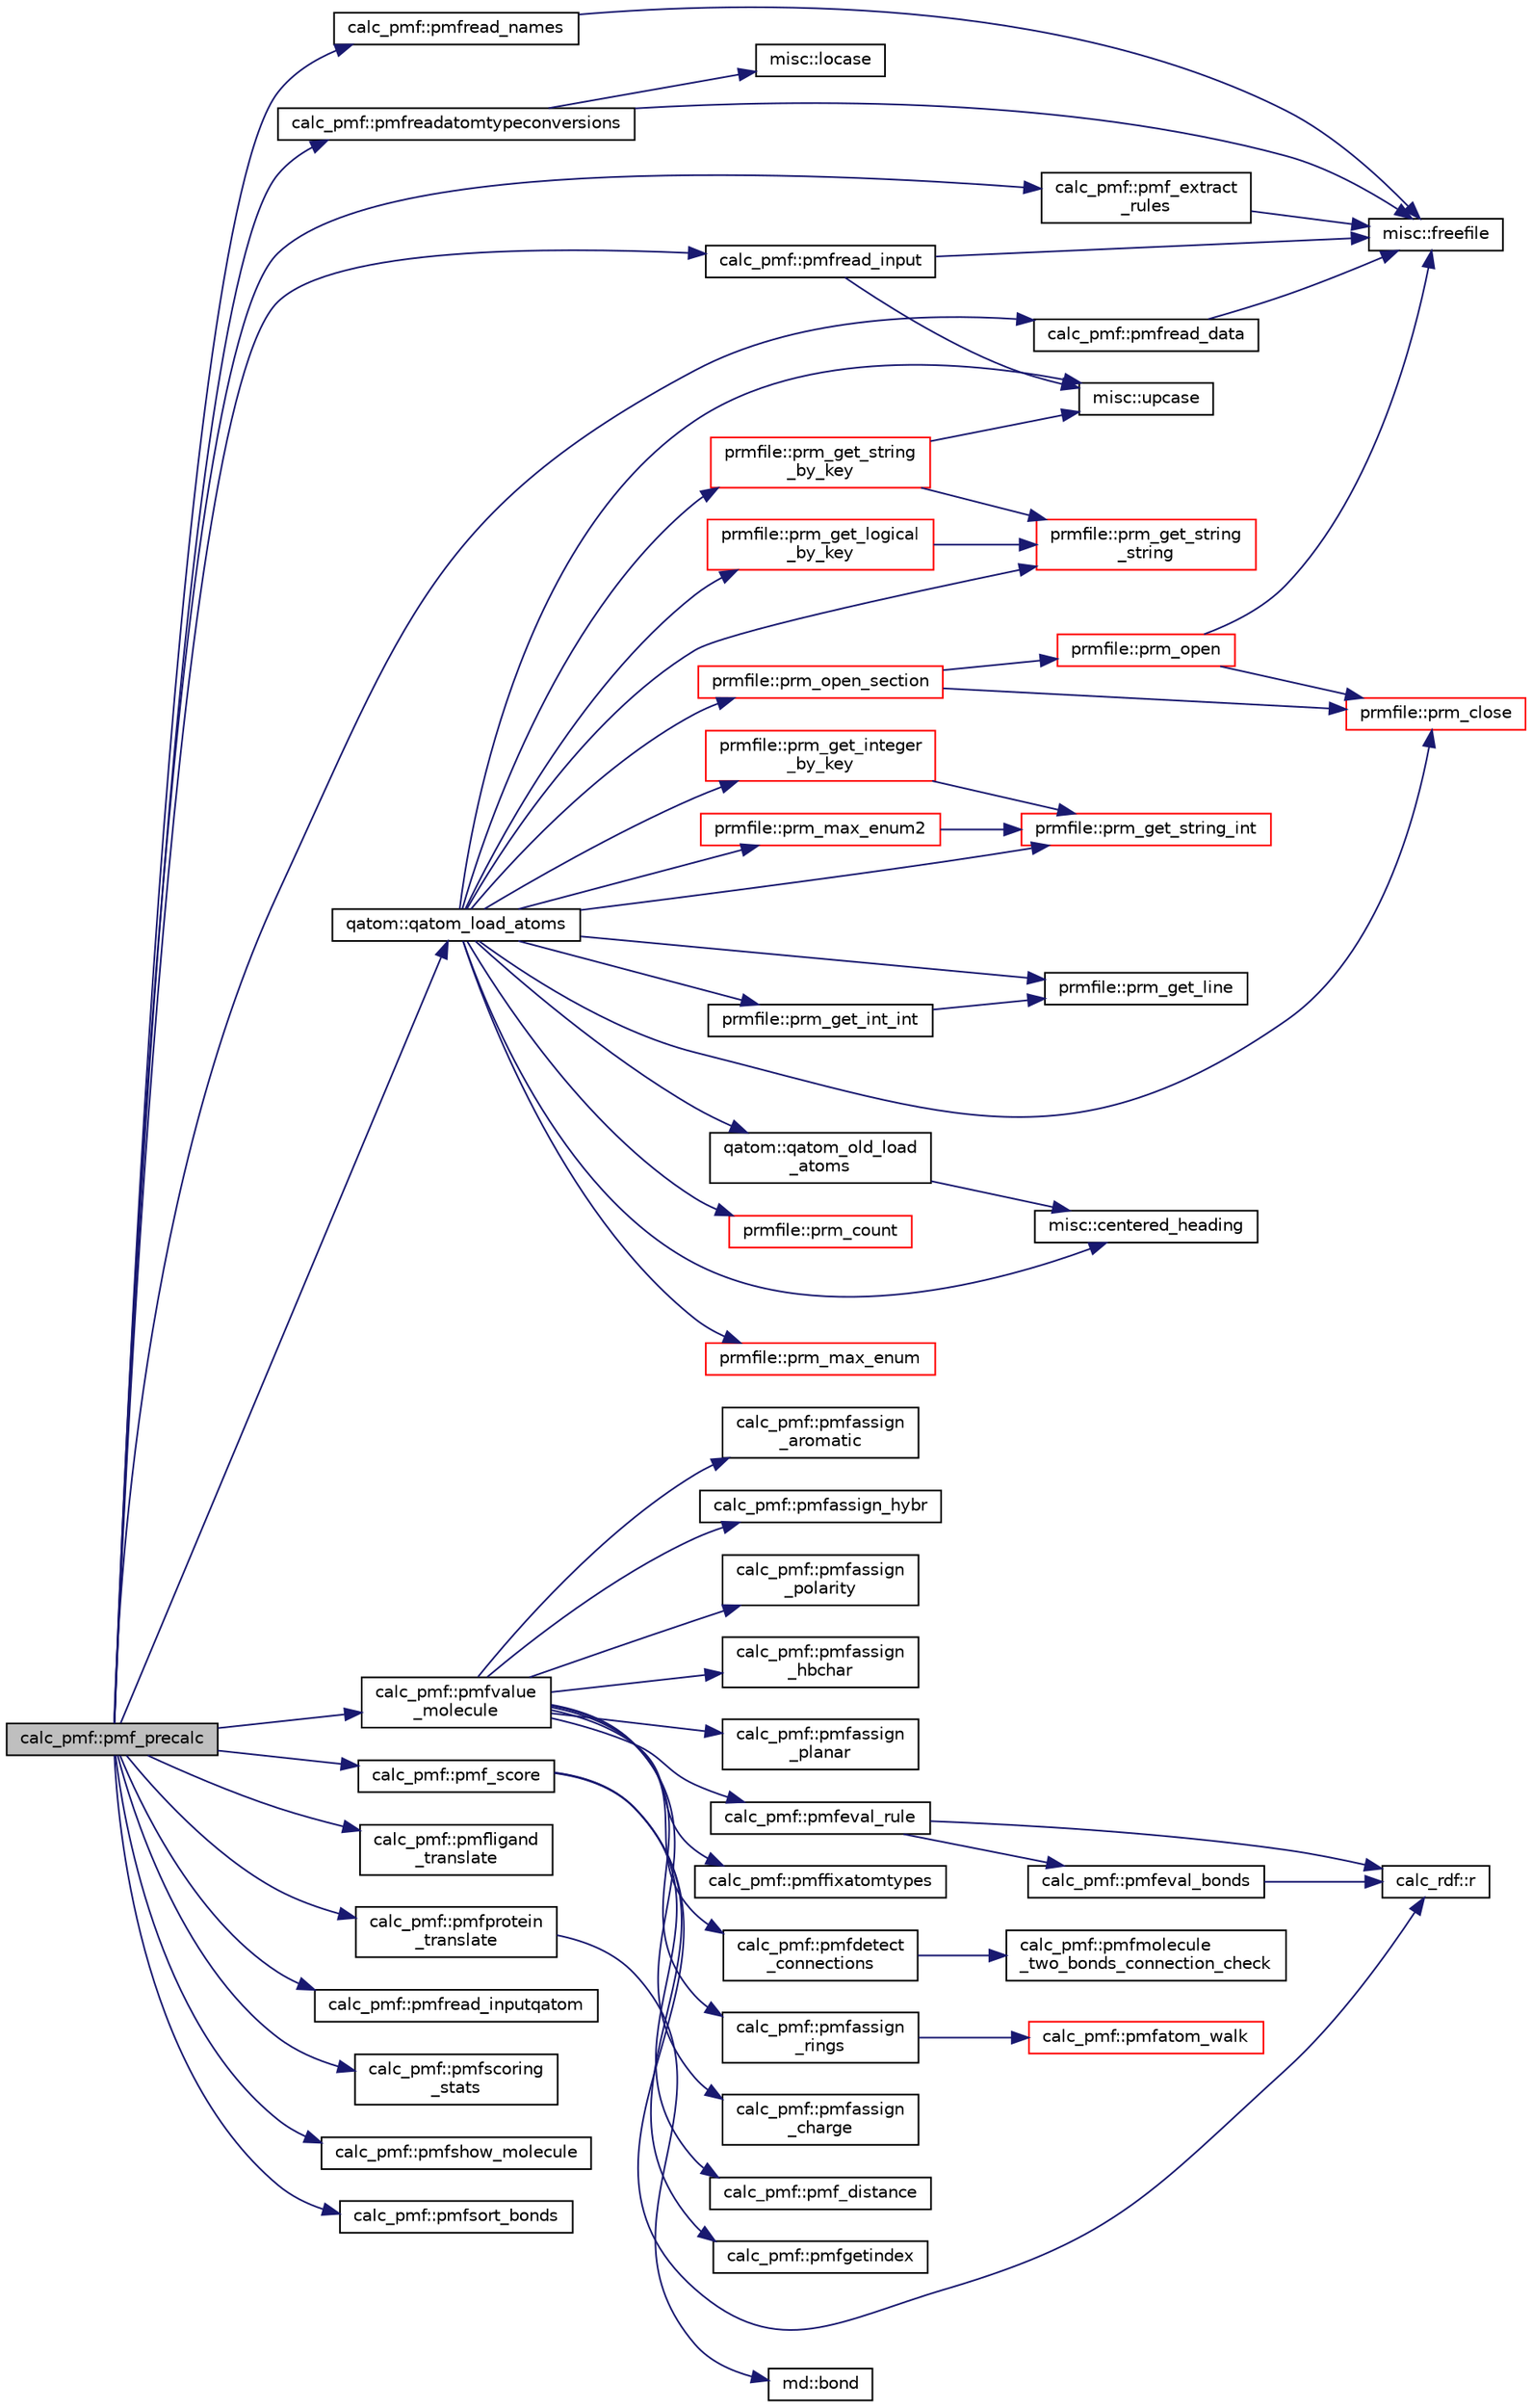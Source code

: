 digraph "calc_pmf::pmf_precalc"
{
  edge [fontname="Helvetica",fontsize="10",labelfontname="Helvetica",labelfontsize="10"];
  node [fontname="Helvetica",fontsize="10",shape=record];
  rankdir="LR";
  Node1 [label="calc_pmf::pmf_precalc",height=0.2,width=0.4,color="black", fillcolor="grey75", style="filled" fontcolor="black"];
  Node1 -> Node2 [color="midnightblue",fontsize="10",style="solid",fontname="Helvetica"];
  Node2 [label="calc_pmf::pmf_extract\l_rules",height=0.2,width=0.4,color="black", fillcolor="white", style="filled",URL="$classcalc__pmf.html#ab9ddf3abf49e6eae6d35801de0fea173"];
  Node2 -> Node3 [color="midnightblue",fontsize="10",style="solid",fontname="Helvetica"];
  Node3 [label="misc::freefile",height=0.2,width=0.4,color="black", fillcolor="white", style="filled",URL="$classmisc.html#aaa874447823dfa2d2c7fcf6eb80ebd70"];
  Node1 -> Node4 [color="midnightblue",fontsize="10",style="solid",fontname="Helvetica"];
  Node4 [label="calc_pmf::pmf_score",height=0.2,width=0.4,color="black", fillcolor="white", style="filled",URL="$classcalc__pmf.html#a2ce532c8dbd81ccb5221196f08dc3a4c"];
  Node4 -> Node5 [color="midnightblue",fontsize="10",style="solid",fontname="Helvetica"];
  Node5 [label="calc_rdf::r",height=0.2,width=0.4,color="black", fillcolor="white", style="filled",URL="$classcalc__rdf.html#a203d29eb42a922de8786e02bef09868a"];
  Node4 -> Node6 [color="midnightblue",fontsize="10",style="solid",fontname="Helvetica"];
  Node6 [label="calc_pmf::pmf_distance",height=0.2,width=0.4,color="black", fillcolor="white", style="filled",URL="$classcalc__pmf.html#ae502584ca9d4449aef004eab08ac0201"];
  Node4 -> Node7 [color="midnightblue",fontsize="10",style="solid",fontname="Helvetica"];
  Node7 [label="calc_pmf::pmfgetindex",height=0.2,width=0.4,color="black", fillcolor="white", style="filled",URL="$classcalc__pmf.html#adb092d3fa3d597aa80099dac1ff51d24"];
  Node1 -> Node8 [color="midnightblue",fontsize="10",style="solid",fontname="Helvetica"];
  Node8 [label="calc_pmf::pmfligand\l_translate",height=0.2,width=0.4,color="black", fillcolor="white", style="filled",URL="$classcalc__pmf.html#a6b259a5b36a4ab2d3c86400f88d2e60c"];
  Node1 -> Node9 [color="midnightblue",fontsize="10",style="solid",fontname="Helvetica"];
  Node9 [label="calc_pmf::pmfprotein\l_translate",height=0.2,width=0.4,color="black", fillcolor="white", style="filled",URL="$classcalc__pmf.html#a2baa30c7de82768257cedb4c5062089b"];
  Node9 -> Node10 [color="midnightblue",fontsize="10",style="solid",fontname="Helvetica"];
  Node10 [label="md::bond",height=0.2,width=0.4,color="black", fillcolor="white", style="filled",URL="$classmd.html#a677ce4371ed79a4dd96c8ed2f3ab6956"];
  Node1 -> Node11 [color="midnightblue",fontsize="10",style="solid",fontname="Helvetica"];
  Node11 [label="calc_pmf::pmfread_data",height=0.2,width=0.4,color="black", fillcolor="white", style="filled",URL="$classcalc__pmf.html#a0ff94f92c888cfa789cc3c62b19e90df"];
  Node11 -> Node3 [color="midnightblue",fontsize="10",style="solid",fontname="Helvetica"];
  Node1 -> Node12 [color="midnightblue",fontsize="10",style="solid",fontname="Helvetica"];
  Node12 [label="calc_pmf::pmfread_input",height=0.2,width=0.4,color="black", fillcolor="white", style="filled",URL="$classcalc__pmf.html#ac3e289539ea4c4398e8c4a01ba575b10"];
  Node12 -> Node3 [color="midnightblue",fontsize="10",style="solid",fontname="Helvetica"];
  Node12 -> Node13 [color="midnightblue",fontsize="10",style="solid",fontname="Helvetica"];
  Node13 [label="misc::upcase",height=0.2,width=0.4,color="black", fillcolor="white", style="filled",URL="$classmisc.html#a3d25ef800766f590365955680ff3ba2c"];
  Node1 -> Node14 [color="midnightblue",fontsize="10",style="solid",fontname="Helvetica"];
  Node14 [label="calc_pmf::pmfread_inputqatom",height=0.2,width=0.4,color="black", fillcolor="white", style="filled",URL="$classcalc__pmf.html#a90196b4a510babf40a19b3778cca8b10"];
  Node1 -> Node15 [color="midnightblue",fontsize="10",style="solid",fontname="Helvetica"];
  Node15 [label="calc_pmf::pmfread_names",height=0.2,width=0.4,color="black", fillcolor="white", style="filled",URL="$classcalc__pmf.html#aad022993ab21419258605190c44313c7"];
  Node15 -> Node3 [color="midnightblue",fontsize="10",style="solid",fontname="Helvetica"];
  Node1 -> Node16 [color="midnightblue",fontsize="10",style="solid",fontname="Helvetica"];
  Node16 [label="calc_pmf::pmfreadatomtypeconversions",height=0.2,width=0.4,color="black", fillcolor="white", style="filled",URL="$classcalc__pmf.html#ab388d577f0dbb88865c1c9d4366e45be"];
  Node16 -> Node3 [color="midnightblue",fontsize="10",style="solid",fontname="Helvetica"];
  Node16 -> Node17 [color="midnightblue",fontsize="10",style="solid",fontname="Helvetica"];
  Node17 [label="misc::locase",height=0.2,width=0.4,color="black", fillcolor="white", style="filled",URL="$classmisc.html#a809b24676ebbae2412332b832c612c3c"];
  Node1 -> Node18 [color="midnightblue",fontsize="10",style="solid",fontname="Helvetica"];
  Node18 [label="calc_pmf::pmfscoring\l_stats",height=0.2,width=0.4,color="black", fillcolor="white", style="filled",URL="$classcalc__pmf.html#a638031979f9e34f663de98290b3203bf"];
  Node1 -> Node19 [color="midnightblue",fontsize="10",style="solid",fontname="Helvetica"];
  Node19 [label="calc_pmf::pmfshow_molecule",height=0.2,width=0.4,color="black", fillcolor="white", style="filled",URL="$classcalc__pmf.html#a15700c91a9d09ccd6da63e1cf1fe7547"];
  Node1 -> Node20 [color="midnightblue",fontsize="10",style="solid",fontname="Helvetica"];
  Node20 [label="calc_pmf::pmfsort_bonds",height=0.2,width=0.4,color="black", fillcolor="white", style="filled",URL="$classcalc__pmf.html#ab6f464407bf5090b40e3a0c915eeb283"];
  Node1 -> Node21 [color="midnightblue",fontsize="10",style="solid",fontname="Helvetica"];
  Node21 [label="calc_pmf::pmfvalue\l_molecule",height=0.2,width=0.4,color="black", fillcolor="white", style="filled",URL="$classcalc__pmf.html#ac556c87ce39732c2e96def3d32dd211f"];
  Node21 -> Node22 [color="midnightblue",fontsize="10",style="solid",fontname="Helvetica"];
  Node22 [label="calc_pmf::pmffixatomtypes",height=0.2,width=0.4,color="black", fillcolor="white", style="filled",URL="$classcalc__pmf.html#a7690ff75f872de2ec10eb6d0231a402e"];
  Node21 -> Node23 [color="midnightblue",fontsize="10",style="solid",fontname="Helvetica"];
  Node23 [label="calc_pmf::pmfdetect\l_connections",height=0.2,width=0.4,color="black", fillcolor="white", style="filled",URL="$classcalc__pmf.html#a9dca279d37fdfd1f5f387211c3c6c697"];
  Node23 -> Node24 [color="midnightblue",fontsize="10",style="solid",fontname="Helvetica"];
  Node24 [label="calc_pmf::pmfmolecule\l_two_bonds_connection_check",height=0.2,width=0.4,color="black", fillcolor="white", style="filled",URL="$classcalc__pmf.html#a642a8d188ca37abd91cc59b69fa50158"];
  Node21 -> Node25 [color="midnightblue",fontsize="10",style="solid",fontname="Helvetica"];
  Node25 [label="calc_pmf::pmfassign\l_rings",height=0.2,width=0.4,color="black", fillcolor="white", style="filled",URL="$classcalc__pmf.html#a75f05266f8b9955425ea1f6b730cf820"];
  Node25 -> Node26 [color="midnightblue",fontsize="10",style="solid",fontname="Helvetica"];
  Node26 [label="calc_pmf::pmfatom_walk",height=0.2,width=0.4,color="red", fillcolor="white", style="filled",URL="$classcalc__pmf.html#a589d5b6b9d660657938509169a92ac1c"];
  Node21 -> Node27 [color="midnightblue",fontsize="10",style="solid",fontname="Helvetica"];
  Node27 [label="calc_pmf::pmfassign\l_charge",height=0.2,width=0.4,color="black", fillcolor="white", style="filled",URL="$classcalc__pmf.html#a2482f05b2ba60ac224d87f8ce0c89033"];
  Node21 -> Node28 [color="midnightblue",fontsize="10",style="solid",fontname="Helvetica"];
  Node28 [label="calc_pmf::pmfassign\l_aromatic",height=0.2,width=0.4,color="black", fillcolor="white", style="filled",URL="$classcalc__pmf.html#a109122bbf10a4b4185decef9463f3009"];
  Node21 -> Node29 [color="midnightblue",fontsize="10",style="solid",fontname="Helvetica"];
  Node29 [label="calc_pmf::pmfassign_hybr",height=0.2,width=0.4,color="black", fillcolor="white", style="filled",URL="$classcalc__pmf.html#a1f22c5c87d8bdca9659e26942dc01ba8"];
  Node21 -> Node30 [color="midnightblue",fontsize="10",style="solid",fontname="Helvetica"];
  Node30 [label="calc_pmf::pmfassign\l_polarity",height=0.2,width=0.4,color="black", fillcolor="white", style="filled",URL="$classcalc__pmf.html#af7f277bf29989d0bfd7312561025f894"];
  Node21 -> Node31 [color="midnightblue",fontsize="10",style="solid",fontname="Helvetica"];
  Node31 [label="calc_pmf::pmfassign\l_hbchar",height=0.2,width=0.4,color="black", fillcolor="white", style="filled",URL="$classcalc__pmf.html#afd6262e11d30c758385ae46fd282c574"];
  Node21 -> Node32 [color="midnightblue",fontsize="10",style="solid",fontname="Helvetica"];
  Node32 [label="calc_pmf::pmfassign\l_planar",height=0.2,width=0.4,color="black", fillcolor="white", style="filled",URL="$classcalc__pmf.html#a5312c91d4aaffe8b997730d4f2b6bf67"];
  Node21 -> Node33 [color="midnightblue",fontsize="10",style="solid",fontname="Helvetica"];
  Node33 [label="calc_pmf::pmfeval_rule",height=0.2,width=0.4,color="black", fillcolor="white", style="filled",URL="$classcalc__pmf.html#ab174c72c67e0d863a402fd35c3c083be"];
  Node33 -> Node5 [color="midnightblue",fontsize="10",style="solid",fontname="Helvetica"];
  Node33 -> Node34 [color="midnightblue",fontsize="10",style="solid",fontname="Helvetica"];
  Node34 [label="calc_pmf::pmfeval_bonds",height=0.2,width=0.4,color="black", fillcolor="white", style="filled",URL="$classcalc__pmf.html#a70b4bda6690c31f306f3841ace5eb2e4"];
  Node34 -> Node5 [color="midnightblue",fontsize="10",style="solid",fontname="Helvetica"];
  Node1 -> Node35 [color="midnightblue",fontsize="10",style="solid",fontname="Helvetica"];
  Node35 [label="qatom::qatom_load_atoms",height=0.2,width=0.4,color="black", fillcolor="white", style="filled",URL="$classqatom.html#a00e760eda3603bb0bd51f6f84a4e5c9b"];
  Node35 -> Node36 [color="midnightblue",fontsize="10",style="solid",fontname="Helvetica"];
  Node36 [label="misc::centered_heading",height=0.2,width=0.4,color="black", fillcolor="white", style="filled",URL="$classmisc.html#ac616bbb70212f3216e099c51f3c217f9"];
  Node35 -> Node37 [color="midnightblue",fontsize="10",style="solid",fontname="Helvetica"];
  Node37 [label="prmfile::prm_open_section",height=0.2,width=0.4,color="red", fillcolor="white", style="filled",URL="$classprmfile.html#a1507dcebf8d6f53a6493b1e63d9c9387"];
  Node37 -> Node38 [color="midnightblue",fontsize="10",style="solid",fontname="Helvetica"];
  Node38 [label="prmfile::prm_open",height=0.2,width=0.4,color="red", fillcolor="white", style="filled",URL="$classprmfile.html#a6b78c5340e15c981cec460e03a76b440"];
  Node38 -> Node39 [color="midnightblue",fontsize="10",style="solid",fontname="Helvetica"];
  Node39 [label="prmfile::prm_close",height=0.2,width=0.4,color="red", fillcolor="white", style="filled",URL="$classprmfile.html#a7fa3b9441106f011cc0b3fa6953b8cb2"];
  Node38 -> Node3 [color="midnightblue",fontsize="10",style="solid",fontname="Helvetica"];
  Node37 -> Node39 [color="midnightblue",fontsize="10",style="solid",fontname="Helvetica"];
  Node35 -> Node39 [color="midnightblue",fontsize="10",style="solid",fontname="Helvetica"];
  Node35 -> Node40 [color="midnightblue",fontsize="10",style="solid",fontname="Helvetica"];
  Node40 [label="qatom::qatom_old_load\l_atoms",height=0.2,width=0.4,color="black", fillcolor="white", style="filled",URL="$classqatom.html#aa3713b065bf60ea863b49aeaa868bc4f"];
  Node40 -> Node36 [color="midnightblue",fontsize="10",style="solid",fontname="Helvetica"];
  Node35 -> Node41 [color="midnightblue",fontsize="10",style="solid",fontname="Helvetica"];
  Node41 [label="prmfile::prm_get_integer\l_by_key",height=0.2,width=0.4,color="red", fillcolor="white", style="filled",URL="$classprmfile.html#a75844b849bdcabee3c914364c5749a6e"];
  Node41 -> Node42 [color="midnightblue",fontsize="10",style="solid",fontname="Helvetica"];
  Node42 [label="prmfile::prm_get_string_int",height=0.2,width=0.4,color="red", fillcolor="white", style="filled",URL="$classprmfile.html#a99dca731331b0490365d5bd62ca23522"];
  Node35 -> Node43 [color="midnightblue",fontsize="10",style="solid",fontname="Helvetica"];
  Node43 [label="prmfile::prm_get_logical\l_by_key",height=0.2,width=0.4,color="red", fillcolor="white", style="filled",URL="$classprmfile.html#ab4e68bd87b05047488e4955bf1987e49"];
  Node43 -> Node44 [color="midnightblue",fontsize="10",style="solid",fontname="Helvetica"];
  Node44 [label="prmfile::prm_get_string\l_string",height=0.2,width=0.4,color="red", fillcolor="white", style="filled",URL="$classprmfile.html#a528818d48715859b36c9ff1541fef09b"];
  Node35 -> Node45 [color="midnightblue",fontsize="10",style="solid",fontname="Helvetica"];
  Node45 [label="prmfile::prm_get_string\l_by_key",height=0.2,width=0.4,color="red", fillcolor="white", style="filled",URL="$classprmfile.html#ad25ff6cce56fff86eef62e6b7e724fc2"];
  Node45 -> Node13 [color="midnightblue",fontsize="10",style="solid",fontname="Helvetica"];
  Node45 -> Node44 [color="midnightblue",fontsize="10",style="solid",fontname="Helvetica"];
  Node35 -> Node46 [color="midnightblue",fontsize="10",style="solid",fontname="Helvetica"];
  Node46 [label="prmfile::prm_count",height=0.2,width=0.4,color="red", fillcolor="white", style="filled",URL="$classprmfile.html#a2bc210de47b568a5647b46ae9931acf3"];
  Node35 -> Node47 [color="midnightblue",fontsize="10",style="solid",fontname="Helvetica"];
  Node47 [label="prmfile::prm_get_line",height=0.2,width=0.4,color="black", fillcolor="white", style="filled",URL="$classprmfile.html#a36840b95034f748e9cd891b86649f690"];
  Node35 -> Node48 [color="midnightblue",fontsize="10",style="solid",fontname="Helvetica"];
  Node48 [label="prmfile::prm_max_enum",height=0.2,width=0.4,color="red", fillcolor="white", style="filled",URL="$classprmfile.html#a55637c6b964b51c43ac6ace6a0da6d9d"];
  Node35 -> Node49 [color="midnightblue",fontsize="10",style="solid",fontname="Helvetica"];
  Node49 [label="prmfile::prm_get_int_int",height=0.2,width=0.4,color="black", fillcolor="white", style="filled",URL="$classprmfile.html#af1ddae608e4ee57a36e58b56a98865a7"];
  Node49 -> Node47 [color="midnightblue",fontsize="10",style="solid",fontname="Helvetica"];
  Node35 -> Node50 [color="midnightblue",fontsize="10",style="solid",fontname="Helvetica"];
  Node50 [label="prmfile::prm_max_enum2",height=0.2,width=0.4,color="red", fillcolor="white", style="filled",URL="$classprmfile.html#aa8d0a18173929a68b0b4e5e2c623be86"];
  Node50 -> Node42 [color="midnightblue",fontsize="10",style="solid",fontname="Helvetica"];
  Node35 -> Node42 [color="midnightblue",fontsize="10",style="solid",fontname="Helvetica"];
  Node35 -> Node13 [color="midnightblue",fontsize="10",style="solid",fontname="Helvetica"];
  Node35 -> Node44 [color="midnightblue",fontsize="10",style="solid",fontname="Helvetica"];
}
